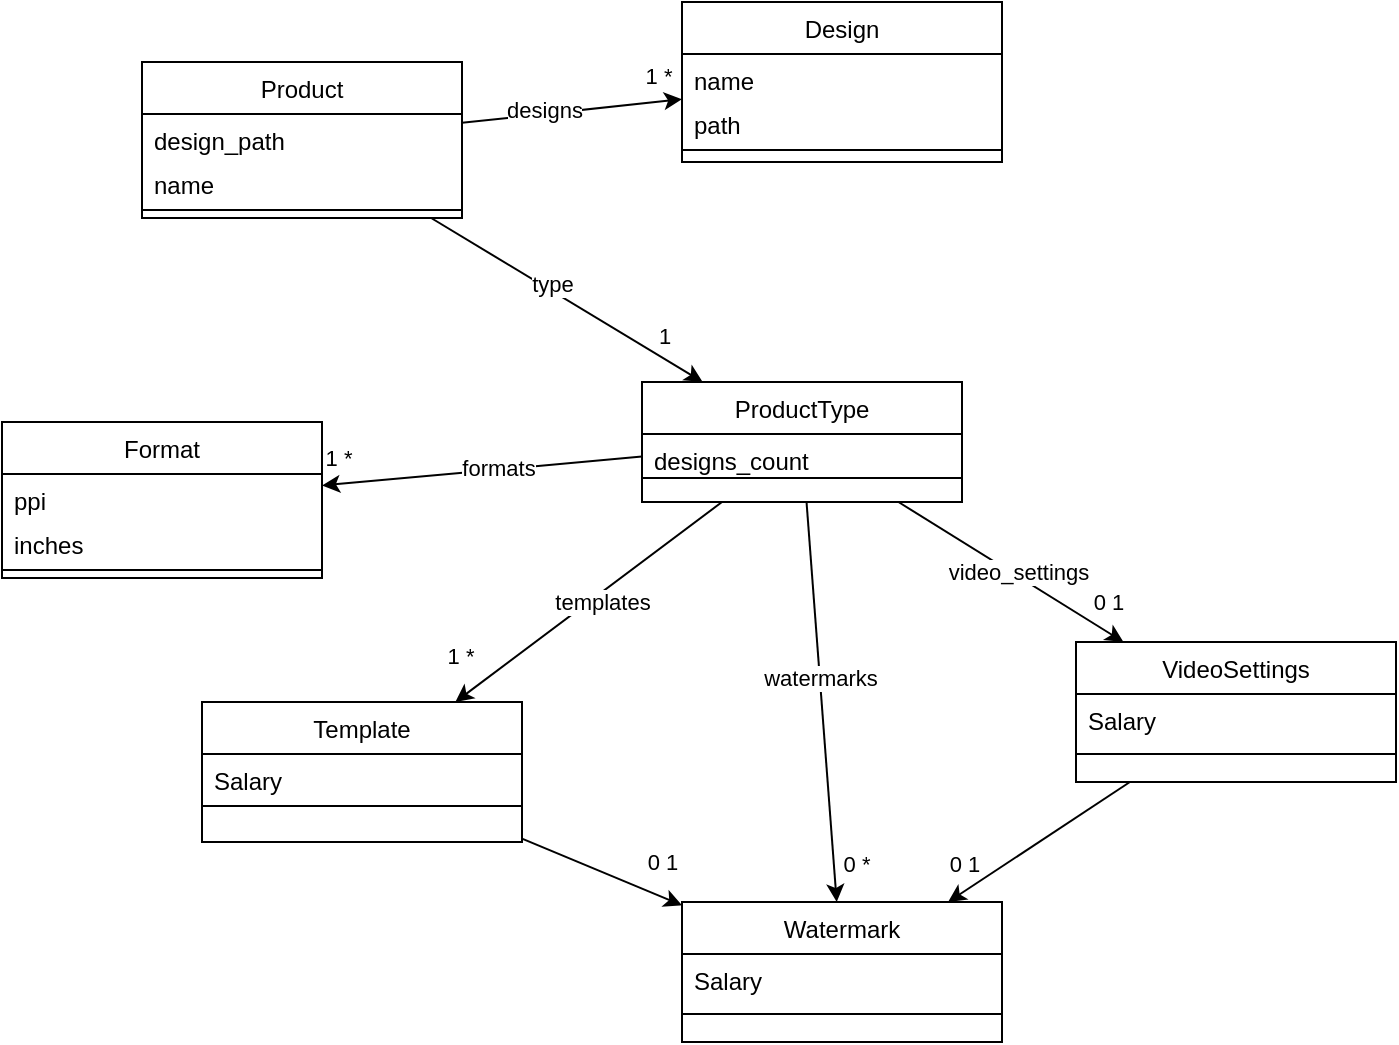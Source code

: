 <mxfile version="21.1.4" type="github">
  <diagram id="C5RBs43oDa-KdzZeNtuy" name="Page-1">
    <mxGraphModel dx="1195" dy="722" grid="1" gridSize="10" guides="1" tooltips="1" connect="1" arrows="1" fold="1" page="1" pageScale="1" pageWidth="827" pageHeight="1169" math="0" shadow="0">
      <root>
        <mxCell id="WIyWlLk6GJQsqaUBKTNV-0" />
        <mxCell id="WIyWlLk6GJQsqaUBKTNV-1" parent="WIyWlLk6GJQsqaUBKTNV-0" />
        <mxCell id="OQkiHe_5IFdhKGG0qFA8-10" value="Design" style="swimlane;fontStyle=0;align=center;verticalAlign=top;childLayout=stackLayout;horizontal=1;startSize=26;horizontalStack=0;resizeParent=1;resizeLast=0;collapsible=1;marginBottom=0;rounded=0;shadow=0;strokeWidth=1;" parent="WIyWlLk6GJQsqaUBKTNV-1" vertex="1">
          <mxGeometry x="470" y="110" width="160" height="80" as="geometry">
            <mxRectangle x="340" y="380" width="170" height="26" as="alternateBounds" />
          </mxGeometry>
        </mxCell>
        <mxCell id="OQkiHe_5IFdhKGG0qFA8-11" value="name" style="text;align=left;verticalAlign=top;spacingLeft=4;spacingRight=4;overflow=hidden;rotatable=0;points=[[0,0.5],[1,0.5]];portConstraint=eastwest;" parent="OQkiHe_5IFdhKGG0qFA8-10" vertex="1">
          <mxGeometry y="26" width="160" height="22" as="geometry" />
        </mxCell>
        <mxCell id="jyiX5HnJnZasH04H_NFC-26" value="path" style="text;align=left;verticalAlign=top;spacingLeft=4;spacingRight=4;overflow=hidden;rotatable=0;points=[[0,0.5],[1,0.5]];portConstraint=eastwest;" vertex="1" parent="OQkiHe_5IFdhKGG0qFA8-10">
          <mxGeometry y="48" width="160" height="22" as="geometry" />
        </mxCell>
        <mxCell id="OQkiHe_5IFdhKGG0qFA8-12" value="" style="line;html=1;strokeWidth=1;align=left;verticalAlign=middle;spacingTop=-1;spacingLeft=3;spacingRight=3;rotatable=0;labelPosition=right;points=[];portConstraint=eastwest;" parent="OQkiHe_5IFdhKGG0qFA8-10" vertex="1">
          <mxGeometry y="70" width="160" height="8" as="geometry" />
        </mxCell>
        <mxCell id="OQkiHe_5IFdhKGG0qFA8-13" value="Template" style="swimlane;fontStyle=0;align=center;verticalAlign=top;childLayout=stackLayout;horizontal=1;startSize=26;horizontalStack=0;resizeParent=1;resizeLast=0;collapsible=1;marginBottom=0;rounded=0;shadow=0;strokeWidth=1;" parent="WIyWlLk6GJQsqaUBKTNV-1" vertex="1">
          <mxGeometry x="230" y="460" width="160" height="70" as="geometry">
            <mxRectangle x="340" y="380" width="170" height="26" as="alternateBounds" />
          </mxGeometry>
        </mxCell>
        <mxCell id="OQkiHe_5IFdhKGG0qFA8-14" value="Salary" style="text;align=left;verticalAlign=top;spacingLeft=4;spacingRight=4;overflow=hidden;rotatable=0;points=[[0,0.5],[1,0.5]];portConstraint=eastwest;" parent="OQkiHe_5IFdhKGG0qFA8-13" vertex="1">
          <mxGeometry y="26" width="160" height="22" as="geometry" />
        </mxCell>
        <mxCell id="OQkiHe_5IFdhKGG0qFA8-15" value="" style="line;html=1;strokeWidth=1;align=left;verticalAlign=middle;spacingTop=-1;spacingLeft=3;spacingRight=3;rotatable=0;labelPosition=right;points=[];portConstraint=eastwest;" parent="OQkiHe_5IFdhKGG0qFA8-13" vertex="1">
          <mxGeometry y="48" width="160" height="8" as="geometry" />
        </mxCell>
        <mxCell id="OQkiHe_5IFdhKGG0qFA8-16" value="VideoSettings" style="swimlane;fontStyle=0;align=center;verticalAlign=top;childLayout=stackLayout;horizontal=1;startSize=26;horizontalStack=0;resizeParent=1;resizeLast=0;collapsible=1;marginBottom=0;rounded=0;shadow=0;strokeWidth=1;" parent="WIyWlLk6GJQsqaUBKTNV-1" vertex="1">
          <mxGeometry x="667" y="430" width="160" height="70" as="geometry">
            <mxRectangle x="340" y="380" width="170" height="26" as="alternateBounds" />
          </mxGeometry>
        </mxCell>
        <mxCell id="OQkiHe_5IFdhKGG0qFA8-17" value="Salary" style="text;align=left;verticalAlign=top;spacingLeft=4;spacingRight=4;overflow=hidden;rotatable=0;points=[[0,0.5],[1,0.5]];portConstraint=eastwest;" parent="OQkiHe_5IFdhKGG0qFA8-16" vertex="1">
          <mxGeometry y="26" width="160" height="26" as="geometry" />
        </mxCell>
        <mxCell id="OQkiHe_5IFdhKGG0qFA8-18" value="" style="line;html=1;strokeWidth=1;align=left;verticalAlign=middle;spacingTop=-1;spacingLeft=3;spacingRight=3;rotatable=0;labelPosition=right;points=[];portConstraint=eastwest;" parent="OQkiHe_5IFdhKGG0qFA8-16" vertex="1">
          <mxGeometry y="52" width="160" height="8" as="geometry" />
        </mxCell>
        <mxCell id="OQkiHe_5IFdhKGG0qFA8-19" value="Watermark" style="swimlane;fontStyle=0;align=center;verticalAlign=top;childLayout=stackLayout;horizontal=1;startSize=26;horizontalStack=0;resizeParent=1;resizeLast=0;collapsible=1;marginBottom=0;rounded=0;shadow=0;strokeWidth=1;" parent="WIyWlLk6GJQsqaUBKTNV-1" vertex="1">
          <mxGeometry x="470" y="560" width="160" height="70" as="geometry">
            <mxRectangle x="340" y="380" width="170" height="26" as="alternateBounds" />
          </mxGeometry>
        </mxCell>
        <mxCell id="OQkiHe_5IFdhKGG0qFA8-20" value="Salary" style="text;align=left;verticalAlign=top;spacingLeft=4;spacingRight=4;overflow=hidden;rotatable=0;points=[[0,0.5],[1,0.5]];portConstraint=eastwest;" parent="OQkiHe_5IFdhKGG0qFA8-19" vertex="1">
          <mxGeometry y="26" width="160" height="26" as="geometry" />
        </mxCell>
        <mxCell id="OQkiHe_5IFdhKGG0qFA8-21" value="" style="line;html=1;strokeWidth=1;align=left;verticalAlign=middle;spacingTop=-1;spacingLeft=3;spacingRight=3;rotatable=0;labelPosition=right;points=[];portConstraint=eastwest;" parent="OQkiHe_5IFdhKGG0qFA8-19" vertex="1">
          <mxGeometry y="52" width="160" height="8" as="geometry" />
        </mxCell>
        <mxCell id="jyiX5HnJnZasH04H_NFC-0" value="Product" style="swimlane;fontStyle=0;align=center;verticalAlign=top;childLayout=stackLayout;horizontal=1;startSize=26;horizontalStack=0;resizeParent=1;resizeLast=0;collapsible=1;marginBottom=0;rounded=0;shadow=0;strokeWidth=1;" vertex="1" parent="WIyWlLk6GJQsqaUBKTNV-1">
          <mxGeometry x="200" y="140" width="160" height="78" as="geometry">
            <mxRectangle x="340" y="380" width="170" height="26" as="alternateBounds" />
          </mxGeometry>
        </mxCell>
        <mxCell id="jyiX5HnJnZasH04H_NFC-1" value="design_path" style="text;align=left;verticalAlign=top;spacingLeft=4;spacingRight=4;overflow=hidden;rotatable=0;points=[[0,0.5],[1,0.5]];portConstraint=eastwest;" vertex="1" parent="jyiX5HnJnZasH04H_NFC-0">
          <mxGeometry y="26" width="160" height="22" as="geometry" />
        </mxCell>
        <mxCell id="jyiX5HnJnZasH04H_NFC-28" value="name" style="text;align=left;verticalAlign=top;spacingLeft=4;spacingRight=4;overflow=hidden;rotatable=0;points=[[0,0.5],[1,0.5]];portConstraint=eastwest;" vertex="1" parent="jyiX5HnJnZasH04H_NFC-0">
          <mxGeometry y="48" width="160" height="22" as="geometry" />
        </mxCell>
        <mxCell id="jyiX5HnJnZasH04H_NFC-2" value="" style="line;html=1;strokeWidth=1;align=left;verticalAlign=middle;spacingTop=-1;spacingLeft=3;spacingRight=3;rotatable=0;labelPosition=right;points=[];portConstraint=eastwest;" vertex="1" parent="jyiX5HnJnZasH04H_NFC-0">
          <mxGeometry y="70" width="160" height="8" as="geometry" />
        </mxCell>
        <mxCell id="jyiX5HnJnZasH04H_NFC-3" value="ProductType" style="swimlane;fontStyle=0;align=center;verticalAlign=top;childLayout=stackLayout;horizontal=1;startSize=26;horizontalStack=0;resizeParent=1;resizeLast=0;collapsible=1;marginBottom=0;rounded=0;shadow=0;strokeWidth=1;" vertex="1" parent="WIyWlLk6GJQsqaUBKTNV-1">
          <mxGeometry x="450" y="300" width="160" height="60" as="geometry">
            <mxRectangle x="340" y="380" width="170" height="26" as="alternateBounds" />
          </mxGeometry>
        </mxCell>
        <mxCell id="jyiX5HnJnZasH04H_NFC-4" value="designs_count&#xa;" style="text;align=left;verticalAlign=top;spacingLeft=4;spacingRight=4;overflow=hidden;rotatable=0;points=[[0,0.5],[1,0.5]];portConstraint=eastwest;" vertex="1" parent="jyiX5HnJnZasH04H_NFC-3">
          <mxGeometry y="26" width="160" height="18" as="geometry" />
        </mxCell>
        <mxCell id="jyiX5HnJnZasH04H_NFC-5" value="" style="line;html=1;strokeWidth=1;align=left;verticalAlign=middle;spacingTop=-1;spacingLeft=3;spacingRight=3;rotatable=0;labelPosition=right;points=[];portConstraint=eastwest;" vertex="1" parent="jyiX5HnJnZasH04H_NFC-3">
          <mxGeometry y="44" width="160" height="8" as="geometry" />
        </mxCell>
        <mxCell id="jyiX5HnJnZasH04H_NFC-6" value="Format" style="swimlane;fontStyle=0;align=center;verticalAlign=top;childLayout=stackLayout;horizontal=1;startSize=26;horizontalStack=0;resizeParent=1;resizeLast=0;collapsible=1;marginBottom=0;rounded=0;shadow=0;strokeWidth=1;" vertex="1" parent="WIyWlLk6GJQsqaUBKTNV-1">
          <mxGeometry x="130" y="320" width="160" height="78" as="geometry">
            <mxRectangle x="340" y="380" width="170" height="26" as="alternateBounds" />
          </mxGeometry>
        </mxCell>
        <mxCell id="jyiX5HnJnZasH04H_NFC-7" value="ppi" style="text;align=left;verticalAlign=top;spacingLeft=4;spacingRight=4;overflow=hidden;rotatable=0;points=[[0,0.5],[1,0.5]];portConstraint=eastwest;" vertex="1" parent="jyiX5HnJnZasH04H_NFC-6">
          <mxGeometry y="26" width="160" height="22" as="geometry" />
        </mxCell>
        <mxCell id="jyiX5HnJnZasH04H_NFC-35" value="inches" style="text;align=left;verticalAlign=top;spacingLeft=4;spacingRight=4;overflow=hidden;rotatable=0;points=[[0,0.5],[1,0.5]];portConstraint=eastwest;" vertex="1" parent="jyiX5HnJnZasH04H_NFC-6">
          <mxGeometry y="48" width="160" height="22" as="geometry" />
        </mxCell>
        <mxCell id="jyiX5HnJnZasH04H_NFC-8" value="" style="line;html=1;strokeWidth=1;align=left;verticalAlign=middle;spacingTop=-1;spacingLeft=3;spacingRight=3;rotatable=0;labelPosition=right;points=[];portConstraint=eastwest;" vertex="1" parent="jyiX5HnJnZasH04H_NFC-6">
          <mxGeometry y="70" width="160" height="8" as="geometry" />
        </mxCell>
        <mxCell id="jyiX5HnJnZasH04H_NFC-9" value="" style="endArrow=classic;html=1;rounded=0;" edge="1" parent="WIyWlLk6GJQsqaUBKTNV-1" source="jyiX5HnJnZasH04H_NFC-0" target="jyiX5HnJnZasH04H_NFC-3">
          <mxGeometry width="50" height="50" relative="1" as="geometry">
            <mxPoint x="30" y="270" as="sourcePoint" />
            <mxPoint x="80" y="220" as="targetPoint" />
          </mxGeometry>
        </mxCell>
        <mxCell id="jyiX5HnJnZasH04H_NFC-10" value="1" style="edgeLabel;html=1;align=center;verticalAlign=middle;resizable=0;points=[];" vertex="1" connectable="0" parent="jyiX5HnJnZasH04H_NFC-9">
          <mxGeometry x="0.494" y="3" relative="1" as="geometry">
            <mxPoint x="13" as="offset" />
          </mxGeometry>
        </mxCell>
        <mxCell id="jyiX5HnJnZasH04H_NFC-29" value="type" style="edgeLabel;html=1;align=center;verticalAlign=middle;resizable=0;points=[];" vertex="1" connectable="0" parent="jyiX5HnJnZasH04H_NFC-9">
          <mxGeometry x="-0.208" y="-6" relative="1" as="geometry">
            <mxPoint x="9" y="-5" as="offset" />
          </mxGeometry>
        </mxCell>
        <mxCell id="jyiX5HnJnZasH04H_NFC-11" value="" style="endArrow=classic;html=1;rounded=0;" edge="1" parent="WIyWlLk6GJQsqaUBKTNV-1" source="jyiX5HnJnZasH04H_NFC-0" target="OQkiHe_5IFdhKGG0qFA8-10">
          <mxGeometry width="50" height="50" relative="1" as="geometry">
            <mxPoint x="370" y="215" as="sourcePoint" />
            <mxPoint x="450" y="245" as="targetPoint" />
          </mxGeometry>
        </mxCell>
        <mxCell id="jyiX5HnJnZasH04H_NFC-12" value="1 *" style="edgeLabel;html=1;align=center;verticalAlign=middle;resizable=0;points=[];" vertex="1" connectable="0" parent="jyiX5HnJnZasH04H_NFC-11">
          <mxGeometry x="0.494" y="3" relative="1" as="geometry">
            <mxPoint x="16" y="-12" as="offset" />
          </mxGeometry>
        </mxCell>
        <mxCell id="jyiX5HnJnZasH04H_NFC-27" value="designs" style="edgeLabel;html=1;align=center;verticalAlign=middle;resizable=0;points=[];" vertex="1" connectable="0" parent="jyiX5HnJnZasH04H_NFC-11">
          <mxGeometry x="-0.254" y="2" relative="1" as="geometry">
            <mxPoint as="offset" />
          </mxGeometry>
        </mxCell>
        <mxCell id="jyiX5HnJnZasH04H_NFC-14" value="" style="endArrow=classic;html=1;rounded=0;" edge="1" parent="WIyWlLk6GJQsqaUBKTNV-1" source="jyiX5HnJnZasH04H_NFC-3" target="jyiX5HnJnZasH04H_NFC-6">
          <mxGeometry width="50" height="50" relative="1" as="geometry">
            <mxPoint x="380" y="225" as="sourcePoint" />
            <mxPoint x="460" y="255" as="targetPoint" />
          </mxGeometry>
        </mxCell>
        <mxCell id="jyiX5HnJnZasH04H_NFC-15" value="1 *" style="edgeLabel;html=1;align=center;verticalAlign=middle;resizable=0;points=[];" vertex="1" connectable="0" parent="jyiX5HnJnZasH04H_NFC-14">
          <mxGeometry x="0.494" y="3" relative="1" as="geometry">
            <mxPoint x="-33" y="-13" as="offset" />
          </mxGeometry>
        </mxCell>
        <mxCell id="jyiX5HnJnZasH04H_NFC-34" value="formats" style="edgeLabel;html=1;align=center;verticalAlign=middle;resizable=0;points=[];" vertex="1" connectable="0" parent="jyiX5HnJnZasH04H_NFC-14">
          <mxGeometry x="-0.105" y="-1" relative="1" as="geometry">
            <mxPoint as="offset" />
          </mxGeometry>
        </mxCell>
        <mxCell id="jyiX5HnJnZasH04H_NFC-16" value="" style="endArrow=classic;html=1;rounded=0;" edge="1" parent="WIyWlLk6GJQsqaUBKTNV-1" source="jyiX5HnJnZasH04H_NFC-3" target="OQkiHe_5IFdhKGG0qFA8-19">
          <mxGeometry width="50" height="50" relative="1" as="geometry">
            <mxPoint x="390" y="235" as="sourcePoint" />
            <mxPoint x="470" y="265" as="targetPoint" />
          </mxGeometry>
        </mxCell>
        <mxCell id="jyiX5HnJnZasH04H_NFC-17" value="0 *" style="edgeLabel;html=1;align=center;verticalAlign=middle;resizable=0;points=[];" vertex="1" connectable="0" parent="jyiX5HnJnZasH04H_NFC-16">
          <mxGeometry x="0.494" y="3" relative="1" as="geometry">
            <mxPoint x="10" y="31" as="offset" />
          </mxGeometry>
        </mxCell>
        <mxCell id="jyiX5HnJnZasH04H_NFC-32" value="watermarks" style="edgeLabel;html=1;align=center;verticalAlign=middle;resizable=0;points=[];" vertex="1" connectable="0" parent="jyiX5HnJnZasH04H_NFC-16">
          <mxGeometry x="-0.128" relative="1" as="geometry">
            <mxPoint as="offset" />
          </mxGeometry>
        </mxCell>
        <mxCell id="jyiX5HnJnZasH04H_NFC-18" value="" style="endArrow=classic;html=1;rounded=0;" edge="1" parent="WIyWlLk6GJQsqaUBKTNV-1" source="jyiX5HnJnZasH04H_NFC-3" target="OQkiHe_5IFdhKGG0qFA8-16">
          <mxGeometry width="50" height="50" relative="1" as="geometry">
            <mxPoint x="400" y="245" as="sourcePoint" />
            <mxPoint x="480" y="275" as="targetPoint" />
          </mxGeometry>
        </mxCell>
        <mxCell id="jyiX5HnJnZasH04H_NFC-19" value="0 1" style="edgeLabel;html=1;align=center;verticalAlign=middle;resizable=0;points=[];" vertex="1" connectable="0" parent="jyiX5HnJnZasH04H_NFC-18">
          <mxGeometry x="0.494" y="3" relative="1" as="geometry">
            <mxPoint x="19" as="offset" />
          </mxGeometry>
        </mxCell>
        <mxCell id="jyiX5HnJnZasH04H_NFC-31" value="video_settings" style="edgeLabel;html=1;align=center;verticalAlign=middle;resizable=0;points=[];" vertex="1" connectable="0" parent="jyiX5HnJnZasH04H_NFC-18">
          <mxGeometry x="0.181" y="-1" relative="1" as="geometry">
            <mxPoint x="-7" y="-8" as="offset" />
          </mxGeometry>
        </mxCell>
        <mxCell id="jyiX5HnJnZasH04H_NFC-20" value="" style="endArrow=classic;html=1;rounded=0;" edge="1" parent="WIyWlLk6GJQsqaUBKTNV-1" source="jyiX5HnJnZasH04H_NFC-3" target="OQkiHe_5IFdhKGG0qFA8-13">
          <mxGeometry width="50" height="50" relative="1" as="geometry">
            <mxPoint x="410" y="255" as="sourcePoint" />
            <mxPoint x="490" y="285" as="targetPoint" />
          </mxGeometry>
        </mxCell>
        <mxCell id="jyiX5HnJnZasH04H_NFC-21" value="1 *" style="edgeLabel;html=1;align=center;verticalAlign=middle;resizable=0;points=[];" vertex="1" connectable="0" parent="jyiX5HnJnZasH04H_NFC-20">
          <mxGeometry x="0.494" y="3" relative="1" as="geometry">
            <mxPoint x="-33" as="offset" />
          </mxGeometry>
        </mxCell>
        <mxCell id="jyiX5HnJnZasH04H_NFC-33" value="templates" style="edgeLabel;html=1;align=center;verticalAlign=middle;resizable=0;points=[];" vertex="1" connectable="0" parent="jyiX5HnJnZasH04H_NFC-20">
          <mxGeometry x="-0.17" y="2" relative="1" as="geometry">
            <mxPoint x="-6" y="7" as="offset" />
          </mxGeometry>
        </mxCell>
        <mxCell id="jyiX5HnJnZasH04H_NFC-22" value="" style="endArrow=classic;html=1;rounded=0;" edge="1" parent="WIyWlLk6GJQsqaUBKTNV-1" source="OQkiHe_5IFdhKGG0qFA8-13" target="OQkiHe_5IFdhKGG0qFA8-19">
          <mxGeometry width="50" height="50" relative="1" as="geometry">
            <mxPoint x="420" y="265" as="sourcePoint" />
            <mxPoint x="500" y="295" as="targetPoint" />
          </mxGeometry>
        </mxCell>
        <mxCell id="jyiX5HnJnZasH04H_NFC-23" value="0 1" style="edgeLabel;html=1;align=center;verticalAlign=middle;resizable=0;points=[];" vertex="1" connectable="0" parent="jyiX5HnJnZasH04H_NFC-22">
          <mxGeometry x="0.494" y="3" relative="1" as="geometry">
            <mxPoint x="9" y="-11" as="offset" />
          </mxGeometry>
        </mxCell>
        <mxCell id="jyiX5HnJnZasH04H_NFC-24" value="" style="endArrow=classic;html=1;rounded=0;" edge="1" parent="WIyWlLk6GJQsqaUBKTNV-1" source="OQkiHe_5IFdhKGG0qFA8-16" target="OQkiHe_5IFdhKGG0qFA8-19">
          <mxGeometry width="50" height="50" relative="1" as="geometry">
            <mxPoint x="430" y="275" as="sourcePoint" />
            <mxPoint x="510" y="305" as="targetPoint" />
          </mxGeometry>
        </mxCell>
        <mxCell id="jyiX5HnJnZasH04H_NFC-25" value="0 1" style="edgeLabel;html=1;align=center;verticalAlign=middle;resizable=0;points=[];" vertex="1" connectable="0" parent="jyiX5HnJnZasH04H_NFC-24">
          <mxGeometry x="0.494" y="3" relative="1" as="geometry">
            <mxPoint x="-17" y="-7" as="offset" />
          </mxGeometry>
        </mxCell>
      </root>
    </mxGraphModel>
  </diagram>
</mxfile>
